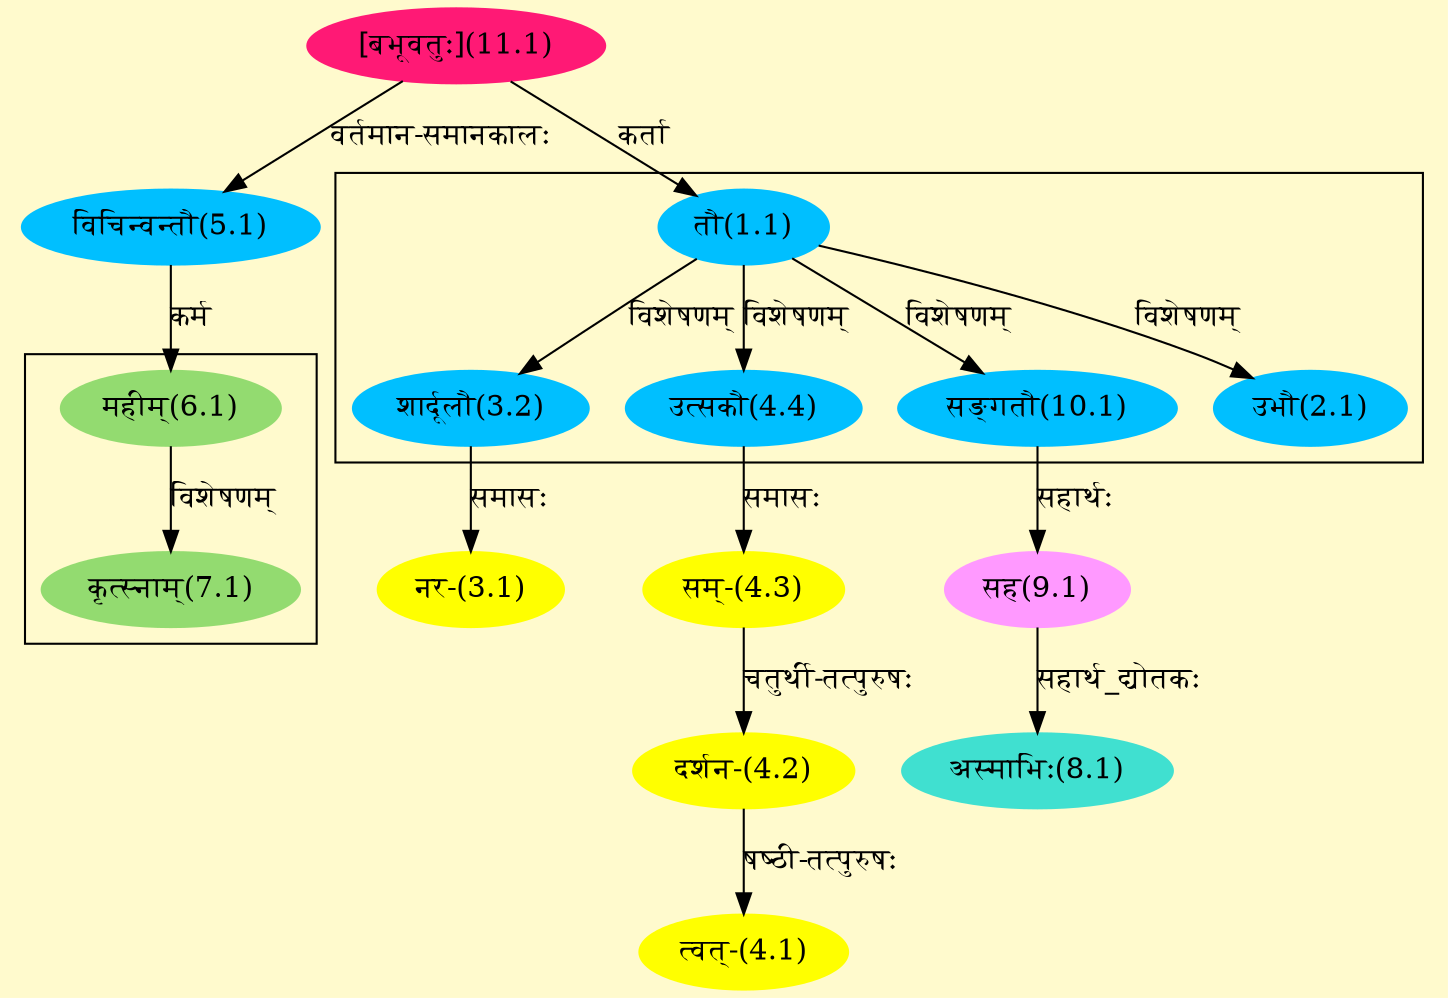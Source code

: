digraph G{
rankdir=BT;
 compound=true;
 bgcolor="lemonchiffon1";

subgraph cluster_1{
Node2_1 [style=filled, color="#00BFFF" label = "उभौ(2.1)"]
Node1_1 [style=filled, color="#00BFFF" label = "तौ(1.1)"]
Node3_2 [style=filled, color="#00BFFF" label = "शार्दूलौ(3.2)"]
Node4_4 [style=filled, color="#00BFFF" label = "उत्सकौ(4.4)"]
Node10_1 [style=filled, color="#00BFFF" label = "सङ्गतौ(10.1)"]

}

subgraph cluster_2{
Node7_1 [style=filled, color="#93DB70" label = "कृत्स्नाम्(7.1)"]
Node6_1 [style=filled, color="#93DB70" label = "महीम्(6.1)"]

}
Node1_1 [style=filled, color="#00BFFF" label = "तौ(1.1)"]
Node11_1 [style=filled, color="#FF1975" label = "[बभूवतुः](11.1)"]
Node3_1 [style=filled, color="#FFFF00" label = "नर-(3.1)"]
Node3_2 [style=filled, color="#00BFFF" label = "शार्दूलौ(3.2)"]
Node4_1 [style=filled, color="#FFFF00" label = "त्वत्-(4.1)"]
Node4_2 [style=filled, color="#FFFF00" label = "दर्शन-(4.2)"]
Node4_3 [style=filled, color="#FFFF00" label = "सम्-(4.3)"]
Node4_4 [style=filled, color="#00BFFF" label = "उत्सकौ(4.4)"]
Node5_1 [style=filled, color="#00BFFF" label = "विचिन्वन्तौ(5.1)"]
Node6_1 [style=filled, color="#93DB70" label = "महीम्(6.1)"]
Node8_1 [style=filled, color="#40E0D0" label = "अस्माभिः(8.1)"]
Node9_1 [style=filled, color="#FF99FF" label = "सह(9.1)"]
Node10_1 [style=filled, color="#00BFFF" label = "सङ्गतौ(10.1)"]
/* Start of Relations section */

Node1_1 -> Node11_1 [  label="कर्ता"  dir="back" ]
Node2_1 -> Node1_1 [  label="विशेषणम्"  dir="back" ]
Node3_1 -> Node3_2 [  label="समासः"  dir="back" ]
Node3_2 -> Node1_1 [  label="विशेषणम्"  dir="back" ]
Node4_1 -> Node4_2 [  label="षष्ठी-तत्पुरुषः"  dir="back" ]
Node4_2 -> Node4_3 [  label="चतुर्थी-तत्पुरुषः"  dir="back" ]
Node4_3 -> Node4_4 [  label="समासः"  dir="back" ]
Node4_4 -> Node1_1 [  label="विशेषणम्"  dir="back" ]
Node5_1 -> Node11_1 [  label="वर्तमान-समानकालः"  dir="back" ]
Node6_1 -> Node5_1 [  label="कर्म"  dir="back" ]
Node7_1 -> Node6_1 [  label="विशेषणम्"  dir="back" ]
Node8_1 -> Node9_1 [  label="सहार्थ_द्योतकः"  dir="back" ]
Node9_1 -> Node10_1 [  label="सहार्थः"  dir="back" ]
Node10_1 -> Node1_1 [  label="विशेषणम्"  dir="back" ]
}
